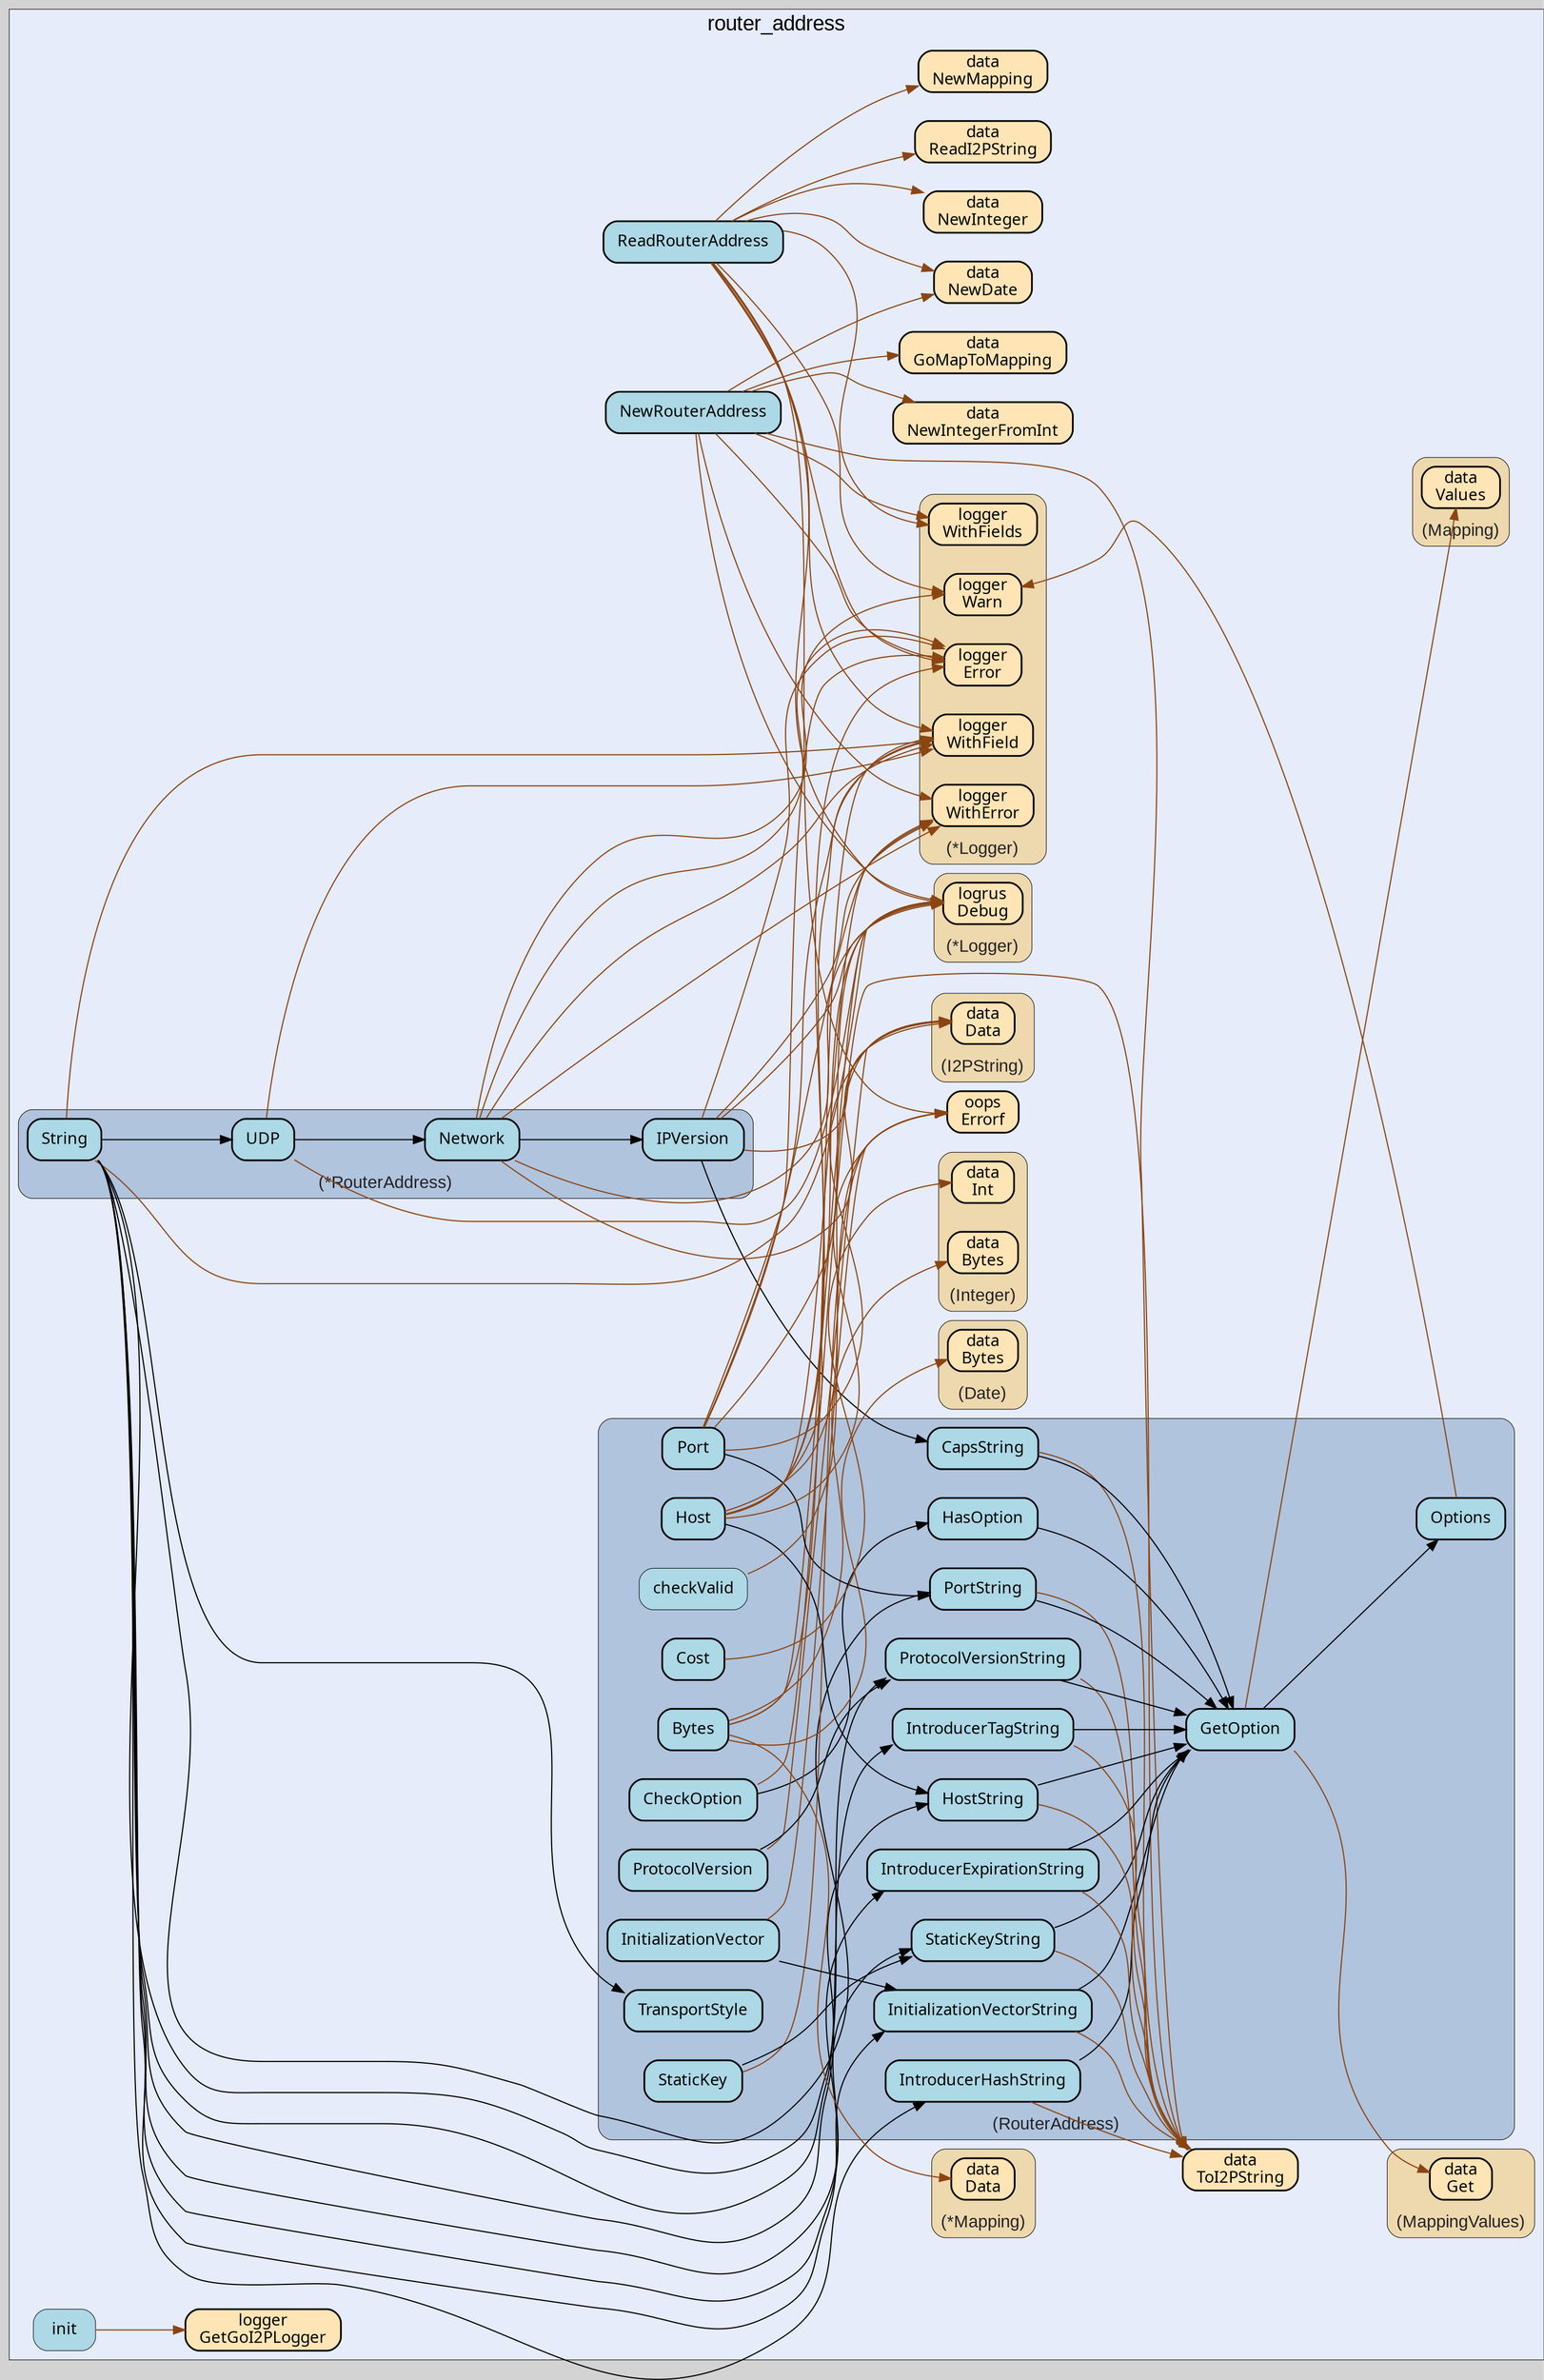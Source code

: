 digraph gocallvis {
    label="";
    labeljust="l";
    fontname="Arial";
    fontsize="14";
    rankdir="LR";
    bgcolor="lightgray";
    style="solid";
    penwidth="0.5";
    pad="0.0";
    nodesep="0.35";

    node [shape="box" style="filled,rounded" fillcolor="honeydew" fontname="Verdana" penwidth="1.0" margin="0.16,0.0"];
    edge [minlen="2"]

    subgraph "cluster_focus" {
        labelloc="t";
labeljust="c";
fontsize="18";
bgcolor="#e6ecfa";
label="router_address";
        
        "github.com/go-i2p/common/data.ToI2PString" [ fillcolor="moccasin" label="data\nToI2PString" penwidth="1.5" tooltip="github.com/go-i2p/common/data.ToI2PString | defined in string.go:114" ]
        "github.com/go-i2p/common/router_address.init" [ fillcolor="lightblue" label="init" penwidth="0.5" tooltip="github.com/go-i2p/common/router_address.init | defined in .:0\nat router_address.go:23: calling [github.com/go-i2p/logger.GetGoI2PLogger]" ]
        "github.com/go-i2p/logger.GetGoI2PLogger" [ penwidth="1.5" tooltip="github.com/go-i2p/logger.GetGoI2PLogger | defined in log.go:120" fillcolor="moccasin" label="logger\nGetGoI2PLogger" ]
        "github.com/samber/oops.Errorf" [ fillcolor="moccasin" label="oops\nErrorf" penwidth="1.5" tooltip="github.com/samber/oops.Errorf | defined in oops.go:34" ]
        "github.com/go-i2p/common/router_address.NewRouterAddress" [ tooltip="github.com/go-i2p/common/router_address.NewRouterAddress | defined in router_address.go:387\nat router_address.go:388: calling [(*github.com/sirupsen/logrus.Logger).Debug]\nat router_address.go:434: calling [(*github.com/sirupsen/logrus.Logger).Debug]\nat router_address.go:401: calling [github.com/go-i2p/common/data.NewDate]\nat router_address.go:391: calling [github.com/go-i2p/common/data.NewIntegerFromInt]\nat router_address.go:393: calling [(*github.com/go-i2p/logger.Logger).WithError]\nat router_address.go:403: calling [(*github.com/go-i2p/logger.Logger).WithError]\nat router_address.go:410: calling [(*github.com/go-i2p/logger.Logger).WithError]\nat router_address.go:417: calling [(*github.com/go-i2p/logger.Logger).WithError]\nat router_address.go:408: calling [github.com/go-i2p/common/data.ToI2PString]\nat router_address.go:429: calling [(*github.com/go-i2p/logger.Logger).WithFields]\nat router_address.go:415: calling [github.com/go-i2p/common/data.GoMapToMapping]\nat router_address.go:393: calling [(*github.com/go-i2p/logger.Logger).Error]\nat router_address.go:403: calling [(*github.com/go-i2p/logger.Logger).Error]\nat router_address.go:410: calling [(*github.com/go-i2p/logger.Logger).Error]\nat router_address.go:417: calling [(*github.com/go-i2p/logger.Logger).Error]" fillcolor="lightblue" label="NewRouterAddress" penwidth="1.5" ]
        "github.com/go-i2p/common/data.NewIntegerFromInt" [ label="data\nNewIntegerFromInt" penwidth="1.5" tooltip="github.com/go-i2p/common/data.NewIntegerFromInt | defined in integer.go:68" fillcolor="moccasin" ]
        "github.com/go-i2p/common/data.NewDate" [ fillcolor="moccasin" label="data\nNewDate" penwidth="1.5" tooltip="github.com/go-i2p/common/data.NewDate | defined in date.go:74" ]
        "github.com/go-i2p/common/data.GoMapToMapping" [ fillcolor="moccasin" label="data\nGoMapToMapping" penwidth="1.5" tooltip="github.com/go-i2p/common/data.GoMapToMapping | defined in mapping.go:99" ]
        "github.com/go-i2p/common/router_address.ReadRouterAddress" [ fillcolor="lightblue" label="ReadRouterAddress" penwidth="1.5" tooltip="github.com/go-i2p/common/router_address.ReadRouterAddress | defined in router_address.go:345\nat router_address.go:359: calling [github.com/go-i2p/common/data.NewDate]\nat router_address.go:346: calling [(*github.com/sirupsen/logrus.Logger).Debug]\nat router_address.go:349: calling [github.com/samber/oops.Errorf]\nat router_address.go:354: calling [(*github.com/go-i2p/logger.Logger).WithFields]\nat router_address.go:361: calling [(*github.com/go-i2p/logger.Logger).WithFields]\nat router_address.go:368: calling [(*github.com/go-i2p/logger.Logger).WithFields]\nat router_address.go:376: calling [(*github.com/go-i2p/logger.Logger).WithFields]\nat router_address.go:357: calling [(*github.com/go-i2p/logger.Logger).Warn]\nat router_address.go:348: calling [(*github.com/go-i2p/logger.Logger).Error]\nat router_address.go:364: calling [(*github.com/go-i2p/logger.Logger).Error]\nat router_address.go:371: calling [(*github.com/go-i2p/logger.Logger).Error]\nat router_address.go:380: calling [(*github.com/go-i2p/logger.Logger).Error]\nat router_address.go:352: calling [github.com/go-i2p/common/data.NewInteger]\nat router_address.go:374: calling [github.com/go-i2p/common/data.NewMapping]\nat router_address.go:366: calling [github.com/go-i2p/common/data.ReadI2PString]\nat router_address.go:346: calling [(*github.com/go-i2p/logger.Logger).WithField]\nat router_address.go:348: calling [(*github.com/go-i2p/logger.Logger).WithField]" ]
        "github.com/go-i2p/common/data.NewInteger" [ fillcolor="moccasin" label="data\nNewInteger" penwidth="1.5" tooltip="github.com/go-i2p/common/data.NewInteger | defined in integer.go:61" ]
        "github.com/go-i2p/common/data.ReadI2PString" [ fillcolor="moccasin" label="data\nReadI2PString" penwidth="1.5" tooltip="github.com/go-i2p/common/data.ReadI2PString | defined in string.go:146" ]
        "github.com/go-i2p/common/data.NewMapping" [ fillcolor="moccasin" label="data\nNewMapping" penwidth="1.5" tooltip="github.com/go-i2p/common/data.NewMapping | defined in mapping.go:246" ]
        
        subgraph "cluster_*github.com/go-i2p/common/data.Mapping" {
        style="rounded,filled";
fillcolor="wheat2";
label="(*Mapping)";
tooltip="type: *github.com/go-i2p/common/data.Mapping";
penwidth="0.5";
fontsize="15";
fontcolor="#222222";
labelloc="b";
        
        "(*github.com/go-i2p/common/data.Mapping).Data" [ fillcolor="moccasin" label="data\nData" penwidth="1.5" tooltip="(*github.com/go-i2p/common/data.Mapping).Data | defined in mapping.go:60" ]
        
    }

        subgraph "cluster_*github.com/go-i2p/common/router_address.RouterAddress" {
        label="(*RouterAddress)";
tooltip="type: *github.com/go-i2p/common/router_address.RouterAddress";
penwidth="0.5";
fontsize="15";
labelloc="b";
style="rounded,filled";
fillcolor="lightsteelblue";
fontcolor="#222222";
        
        "(*github.com/go-i2p/common/router_address.RouterAddress).UDP" [ penwidth="1.5" tooltip="(*github.com/go-i2p/common/router_address.RouterAddress).UDP | defined in router_address.go:114\nat router_address.go:117: calling [(*github.com/go-i2p/common/router_address.RouterAddress).Network]\nat router_address.go:118: calling [(*github.com/go-i2p/logger.Logger).WithField]\nat router_address.go:116: calling [(*github.com/sirupsen/logrus.Logger).Debug]\nat router_address.go:118: calling [(*github.com/sirupsen/logrus.Logger).Debug]" fillcolor="lightblue" label="UDP" ]
        "(*github.com/go-i2p/common/router_address.RouterAddress).Network" [ fillcolor="lightblue" label="Network" penwidth="1.5" tooltip="(*github.com/go-i2p/common/router_address.RouterAddress).Network | defined in router_address.go:82\nat router_address.go:83: calling [(*github.com/sirupsen/logrus.Logger).Debug]\nat router_address.go:94: calling [(*github.com/sirupsen/logrus.Logger).Debug]\nat router_address.go:90: calling [(*github.com/go-i2p/logger.Logger).WithError]\nat router_address.go:90: calling [(*github.com/go-i2p/logger.Logger).Error]\nat router_address.go:88: calling [(github.com/go-i2p/common/data.I2PString).Data]\nat router_address.go:93: calling [(*github.com/go-i2p/common/router_address.RouterAddress).IPVersion]\nat router_address.go:94: calling [(*github.com/go-i2p/logger.Logger).WithField]\nat router_address.go:85: calling [(*github.com/go-i2p/logger.Logger).Warn]" ]
        "(*github.com/go-i2p/common/router_address.RouterAddress).IPVersion" [ label="IPVersion" penwidth="1.5" tooltip="(*github.com/go-i2p/common/router_address.RouterAddress).IPVersion | defined in router_address.go:99\nat router_address.go:100: calling [(*github.com/sirupsen/logrus.Logger).Debug]\nat router_address.go:107: calling [(*github.com/sirupsen/logrus.Logger).Debug]\nat router_address.go:110: calling [(*github.com/sirupsen/logrus.Logger).Debug]\nat router_address.go:101: calling [(github.com/go-i2p/common/router_address.RouterAddress).CapsString]\nat router_address.go:103: calling [(*github.com/go-i2p/logger.Logger).Error]\nat router_address.go:101: calling [(github.com/go-i2p/common/data.I2PString).Data]\nat router_address.go:103: calling [(*github.com/go-i2p/logger.Logger).WithError]" fillcolor="lightblue" ]
        "(*github.com/go-i2p/common/router_address.RouterAddress).String" [ label="String" penwidth="1.5" tooltip="(*github.com/go-i2p/common/router_address.RouterAddress).String | defined in router_address.go:123\nat router_address.go:128: calling [(github.com/go-i2p/common/router_address.RouterAddress).PortString]\nat router_address.go:131: calling [(github.com/go-i2p/common/router_address.RouterAddress).ProtocolVersionString]\nat router_address.go:135: calling [(github.com/go-i2p/common/router_address.RouterAddress).IntroducerTagString]\nat router_address.go:138: calling [(github.com/go-i2p/common/router_address.RouterAddress).IntroducerTagString]\nat router_address.go:141: calling [(github.com/go-i2p/common/router_address.RouterAddress).IntroducerTagString]\nat router_address.go:126: calling [(github.com/go-i2p/common/router_address.RouterAddress).TransportStyle]\nat router_address.go:144: calling [(*github.com/go-i2p/logger.Logger).WithField]\nat router_address.go:124: calling [(*github.com/sirupsen/logrus.Logger).Debug]\nat router_address.go:144: calling [(*github.com/sirupsen/logrus.Logger).Debug]\nat router_address.go:127: calling [(github.com/go-i2p/common/router_address.RouterAddress).HostString]\nat router_address.go:132: calling [(*github.com/go-i2p/common/router_address.RouterAddress).UDP]\nat router_address.go:130: calling [(github.com/go-i2p/common/router_address.RouterAddress).InitializationVectorString]\nat router_address.go:134: calling [(github.com/go-i2p/common/router_address.RouterAddress).IntroducerExpirationString]\nat router_address.go:137: calling [(github.com/go-i2p/common/router_address.RouterAddress).IntroducerExpirationString]\nat router_address.go:140: calling [(github.com/go-i2p/common/router_address.RouterAddress).IntroducerExpirationString]\nat router_address.go:129: calling [(github.com/go-i2p/common/router_address.RouterAddress).StaticKeyString]\nat router_address.go:133: calling [(github.com/go-i2p/common/router_address.RouterAddress).IntroducerHashString]\nat router_address.go:136: calling [(github.com/go-i2p/common/router_address.RouterAddress).IntroducerHashString]\nat router_address.go:139: calling [(github.com/go-i2p/common/router_address.RouterAddress).IntroducerHashString]" fillcolor="lightblue" ]
        
    }

        subgraph "cluster_*github.com/go-i2p/logger.Logger" {
        fontcolor="#222222";
labelloc="b";
style="rounded,filled";
fillcolor="wheat2";
label="(*Logger)";
tooltip="type: *github.com/go-i2p/logger.Logger";
penwidth="0.5";
fontsize="15";
        
        "(*github.com/go-i2p/logger.Logger).Warn" [ fillcolor="moccasin" label="logger\nWarn" penwidth="1.5" tooltip="(*github.com/go-i2p/logger.Logger).Warn | defined in log.go:30" ]
        "(*github.com/go-i2p/logger.Logger).WithField" [ penwidth="1.5" tooltip="(*github.com/go-i2p/logger.Logger).WithField | defined in log.go:54" fillcolor="moccasin" label="logger\nWithField" ]
        "(*github.com/go-i2p/logger.Logger).WithError" [ tooltip="(*github.com/go-i2p/logger.Logger).WithError | defined in log.go:66" fillcolor="moccasin" label="logger\nWithError" penwidth="1.5" ]
        "(*github.com/go-i2p/logger.Logger).Error" [ tooltip="(*github.com/go-i2p/logger.Logger).Error | defined in log.go:42" fillcolor="moccasin" label="logger\nError" penwidth="1.5" ]
        "(*github.com/go-i2p/logger.Logger).WithFields" [ fillcolor="moccasin" label="logger\nWithFields" penwidth="1.5" tooltip="(*github.com/go-i2p/logger.Logger).WithFields | defined in log.go:60" ]
        
    }

        subgraph "cluster_*github.com/sirupsen/logrus.Logger" {
        tooltip="type: *github.com/sirupsen/logrus.Logger";
penwidth="0.5";
fontsize="15";
fontcolor="#222222";
labelloc="b";
style="rounded,filled";
fillcolor="wheat2";
label="(*Logger)";
        
        "(*github.com/sirupsen/logrus.Logger).Debug" [ fillcolor="moccasin" label="logrus\nDebug" penwidth="1.5" tooltip="(*github.com/sirupsen/logrus.Logger).Debug | defined in logger.go:221" ]
        
    }

        subgraph "cluster_github.com/go-i2p/common/data.Date" {
        fontsize="15";
fontcolor="#222222";
labelloc="b";
style="rounded,filled";
fillcolor="wheat2";
label="(Date)";
tooltip="type: github.com/go-i2p/common/data.Date";
penwidth="0.5";
        
        "(github.com/go-i2p/common/data.Date).Bytes" [ fillcolor="moccasin" label="data\nBytes" penwidth="1.5" tooltip="(github.com/go-i2p/common/data.Date).Bytes | defined in date.go:35" ]
        
    }

        subgraph "cluster_github.com/go-i2p/common/data.I2PString" {
        fontsize="15";
fontcolor="#222222";
labelloc="b";
style="rounded,filled";
fillcolor="wheat2";
label="(I2PString)";
tooltip="type: github.com/go-i2p/common/data.I2PString";
penwidth="0.5";
        
        "(github.com/go-i2p/common/data.I2PString).Data" [ label="data\nData" penwidth="1.5" tooltip="(github.com/go-i2p/common/data.I2PString).Data | defined in string.go:73" fillcolor="moccasin" ]
        
    }

        subgraph "cluster_github.com/go-i2p/common/data.Integer" {
        penwidth="0.5";
fontsize="15";
fontcolor="#222222";
labelloc="b";
style="rounded,filled";
fillcolor="wheat2";
label="(Integer)";
tooltip="type: github.com/go-i2p/common/data.Integer";
        
        "(github.com/go-i2p/common/data.Integer).Bytes" [ fillcolor="moccasin" label="data\nBytes" penwidth="1.5" tooltip="(github.com/go-i2p/common/data.Integer).Bytes | defined in integer.go:27" ]
        "(github.com/go-i2p/common/data.Integer).Int" [ fillcolor="moccasin" label="data\nInt" penwidth="1.5" tooltip="(github.com/go-i2p/common/data.Integer).Int | defined in integer.go:32" ]
        
    }

        subgraph "cluster_github.com/go-i2p/common/data.Mapping" {
        label="(Mapping)";
tooltip="type: github.com/go-i2p/common/data.Mapping";
penwidth="0.5";
fontsize="15";
fontcolor="#222222";
labelloc="b";
style="rounded,filled";
fillcolor="wheat2";
        
        "(github.com/go-i2p/common/data.Mapping).Values" [ fillcolor="moccasin" label="data\nValues" penwidth="1.5" tooltip="(github.com/go-i2p/common/data.Mapping).Values | defined in mapping.go:48" ]
        
    }

        subgraph "cluster_github.com/go-i2p/common/data.MappingValues" {
        penwidth="0.5";
fontsize="15";
fontcolor="#222222";
labelloc="b";
style="rounded,filled";
fillcolor="wheat2";
label="(MappingValues)";
tooltip="type: github.com/go-i2p/common/data.MappingValues";
        
        "(github.com/go-i2p/common/data.MappingValues).Get" [ fillcolor="moccasin" label="data\nGet" penwidth="1.5" tooltip="(github.com/go-i2p/common/data.MappingValues).Get | defined in mapping_values.go:13" ]
        
    }

        subgraph "cluster_github.com/go-i2p/common/router_address.RouterAddress" {
        penwidth="0.5";
labelloc="b";
style="rounded,filled";
fillcolor="lightsteelblue";
label="(RouterAddress)";
tooltip="type: github.com/go-i2p/common/router_address.RouterAddress";
fontsize="15";
fontcolor="#222222";
        
        "(github.com/go-i2p/common/router_address.RouterAddress).CheckOption" [ fillcolor="lightblue" label="CheckOption" penwidth="1.5" tooltip="(github.com/go-i2p/common/router_address.RouterAddress).CheckOption | defined in router_address.go:187\nat router_address.go:188: calling [github.com/go-i2p/common/data.ToI2PString]\nat router_address.go:189: calling [(github.com/go-i2p/common/router_address.RouterAddress).HasOption]" ]
        "(github.com/go-i2p/common/router_address.RouterAddress).Options" [ fillcolor="lightblue" label="Options" penwidth="1.5" tooltip="(github.com/go-i2p/common/router_address.RouterAddress).Options | defined in router_address.go:323\nat router_address.go:325: calling [(*github.com/go-i2p/logger.Logger).Warn]" ]
        "(github.com/go-i2p/common/router_address.RouterAddress).GetOption" [ fillcolor="lightblue" label="GetOption" penwidth="1.5" tooltip="(github.com/go-i2p/common/router_address.RouterAddress).GetOption | defined in router_address.go:178\nat router_address.go:179: calling [(github.com/go-i2p/common/data.MappingValues).Get]\nat router_address.go:179: calling [(github.com/go-i2p/common/router_address.RouterAddress).Options]\nat router_address.go:179: calling [(github.com/go-i2p/common/data.Mapping).Values]" ]
        "(github.com/go-i2p/common/router_address.RouterAddress).HasOption" [ label="HasOption" penwidth="1.5" tooltip="(github.com/go-i2p/common/router_address.RouterAddress).HasOption | defined in router_address.go:182\nat router_address.go:183: calling [(github.com/go-i2p/common/router_address.RouterAddress).GetOption]" fillcolor="lightblue" ]
        "(github.com/go-i2p/common/router_address.RouterAddress).Bytes" [ fillcolor="lightblue" label="Bytes" penwidth="1.5" tooltip="(github.com/go-i2p/common/router_address.RouterAddress).Bytes | defined in router_address.go:151\nat router_address.go:154: calling [(github.com/go-i2p/common/data.Integer).Bytes]\nat router_address.go:152: calling [(*github.com/sirupsen/logrus.Logger).Debug]\nat router_address.go:158: calling [(*github.com/sirupsen/logrus.Logger).Debug]\nat router_address.go:157: calling [(*github.com/go-i2p/common/data.Mapping).Data]\nat router_address.go:158: calling [(*github.com/go-i2p/logger.Logger).WithField]\nat router_address.go:155: calling [(github.com/go-i2p/common/data.Date).Bytes]" ]
        "(github.com/go-i2p/common/router_address.RouterAddress).CapsString" [ label="CapsString" penwidth="1.5" tooltip="(github.com/go-i2p/common/router_address.RouterAddress).CapsString | defined in router_address.go:202\nat router_address.go:204: calling [(github.com/go-i2p/common/router_address.RouterAddress).GetOption]\nat router_address.go:203: calling [github.com/go-i2p/common/data.ToI2PString]" fillcolor="lightblue" ]
        "(github.com/go-i2p/common/router_address.RouterAddress).StaticKeyString" [ fillcolor="lightblue" label="StaticKeyString" penwidth="1.5" tooltip="(github.com/go-i2p/common/router_address.RouterAddress).StaticKeyString | defined in router_address.go:207\nat router_address.go:208: calling [github.com/go-i2p/common/data.ToI2PString]\nat router_address.go:209: calling [(github.com/go-i2p/common/router_address.RouterAddress).GetOption]" ]
        "(github.com/go-i2p/common/router_address.RouterAddress).StaticKey" [ penwidth="1.5" tooltip="(github.com/go-i2p/common/router_address.RouterAddress).StaticKey | defined in router_address.go:294\nat router_address.go:295: calling [(github.com/go-i2p/common/router_address.RouterAddress).StaticKeyString]\nat router_address.go:297: calling [github.com/samber/oops.Errorf]\nat router_address.go:302: calling [github.com/samber/oops.Errorf]" fillcolor="lightblue" label="StaticKey" ]
        "(github.com/go-i2p/common/router_address.RouterAddress).Port" [ fillcolor="lightblue" label="Port" penwidth="1.5" tooltip="(github.com/go-i2p/common/router_address.RouterAddress).Port | defined in router_address.go:275\nat router_address.go:280: calling [(*github.com/go-i2p/logger.Logger).Error]\nat router_address.go:285: calling [(*github.com/go-i2p/logger.Logger).Error]\nat router_address.go:290: calling [(*github.com/go-i2p/logger.Logger).WithField]\nat router_address.go:278: calling [(github.com/go-i2p/common/data.I2PString).Data]\nat router_address.go:277: calling [(github.com/go-i2p/common/router_address.RouterAddress).PortString]\nat router_address.go:276: calling [(*github.com/sirupsen/logrus.Logger).Debug]\nat router_address.go:290: calling [(*github.com/sirupsen/logrus.Logger).Debug]\nat router_address.go:280: calling [(*github.com/go-i2p/logger.Logger).WithError]\nat router_address.go:285: calling [(*github.com/go-i2p/logger.Logger).WithError]" ]
        "(github.com/go-i2p/common/router_address.RouterAddress).PortString" [ fillcolor="lightblue" label="PortString" penwidth="1.5" tooltip="(github.com/go-i2p/common/router_address.RouterAddress).PortString | defined in router_address.go:197\nat router_address.go:199: calling [(github.com/go-i2p/common/router_address.RouterAddress).GetOption]\nat router_address.go:198: calling [github.com/go-i2p/common/data.ToI2PString]" ]
        "(github.com/go-i2p/common/router_address.RouterAddress).InitializationVectorString" [ fillcolor="lightblue" label="InitializationVectorString" penwidth="1.5" tooltip="(github.com/go-i2p/common/router_address.RouterAddress).InitializationVectorString | defined in router_address.go:212\nat router_address.go:213: calling [github.com/go-i2p/common/data.ToI2PString]\nat router_address.go:214: calling [(github.com/go-i2p/common/router_address.RouterAddress).GetOption]" ]
        "(github.com/go-i2p/common/router_address.RouterAddress).InitializationVector" [ fillcolor="lightblue" label="InitializationVector" penwidth="1.5" tooltip="(github.com/go-i2p/common/router_address.RouterAddress).InitializationVector | defined in router_address.go:310\nat router_address.go:311: calling [(github.com/go-i2p/common/router_address.RouterAddress).InitializationVectorString]\nat router_address.go:313: calling [github.com/samber/oops.Errorf]" ]
        "(github.com/go-i2p/common/router_address.RouterAddress).IntroducerHashString" [ penwidth="1.5" tooltip="(github.com/go-i2p/common/router_address.RouterAddress).IntroducerHashString | defined in router_address.go:222\nat router_address.go:226: calling [(github.com/go-i2p/common/router_address.RouterAddress).GetOption]\nat router_address.go:229: calling [(github.com/go-i2p/common/router_address.RouterAddress).GetOption]\nat router_address.go:225: calling [github.com/go-i2p/common/data.ToI2PString]\nat router_address.go:228: calling [github.com/go-i2p/common/data.ToI2PString]" fillcolor="lightblue" label="IntroducerHashString" ]
        "(github.com/go-i2p/common/router_address.RouterAddress).Host" [ fillcolor="lightblue" label="Host" penwidth="1.5" tooltip="(github.com/go-i2p/common/router_address.RouterAddress).Host | defined in router_address.go:252\nat router_address.go:254: calling [(github.com/go-i2p/common/router_address.RouterAddress).HostString]\nat router_address.go:263: calling [github.com/samber/oops.Errorf]\nat router_address.go:270: calling [(*github.com/go-i2p/logger.Logger).WithField]\nat router_address.go:257: calling [(*github.com/go-i2p/logger.Logger).Error]\nat router_address.go:262: calling [(*github.com/go-i2p/logger.Logger).Error]\nat router_address.go:268: calling [(*github.com/go-i2p/logger.Logger).Error]\nat router_address.go:257: calling [(*github.com/go-i2p/logger.Logger).WithError]\nat router_address.go:268: calling [(*github.com/go-i2p/logger.Logger).WithError]\nat router_address.go:253: calling [(*github.com/sirupsen/logrus.Logger).Debug]\nat router_address.go:270: calling [(*github.com/sirupsen/logrus.Logger).Debug]\nat router_address.go:255: calling [(github.com/go-i2p/common/data.I2PString).Data]" ]
        "(github.com/go-i2p/common/router_address.RouterAddress).HostString" [ label="HostString" penwidth="1.5" tooltip="(github.com/go-i2p/common/router_address.RouterAddress).HostString | defined in router_address.go:192\nat router_address.go:193: calling [github.com/go-i2p/common/data.ToI2PString]\nat router_address.go:194: calling [(github.com/go-i2p/common/router_address.RouterAddress).GetOption]" fillcolor="lightblue" ]
        "(github.com/go-i2p/common/router_address.RouterAddress).Cost" [ tooltip="(github.com/go-i2p/common/router_address.RouterAddress).Cost | defined in router_address.go:163\nat router_address.go:164: calling [(github.com/go-i2p/common/data.Integer).Int]" fillcolor="lightblue" label="Cost" penwidth="1.5" ]
        "(github.com/go-i2p/common/router_address.RouterAddress).ProtocolVersionString" [ fillcolor="lightblue" label="ProtocolVersionString" penwidth="1.5" tooltip="(github.com/go-i2p/common/router_address.RouterAddress).ProtocolVersionString | defined in router_address.go:217\nat router_address.go:219: calling [(github.com/go-i2p/common/router_address.RouterAddress).GetOption]\nat router_address.go:218: calling [github.com/go-i2p/common/data.ToI2PString]" ]
        "(github.com/go-i2p/common/router_address.RouterAddress).ProtocolVersion" [ fillcolor="lightblue" label="ProtocolVersion" penwidth="1.5" tooltip="(github.com/go-i2p/common/router_address.RouterAddress).ProtocolVersion | defined in router_address.go:318\nat router_address.go:319: calling [(github.com/go-i2p/common/router_address.RouterAddress).ProtocolVersionString]\nat router_address.go:319: calling [(github.com/go-i2p/common/data.I2PString).Data]" ]
        "(github.com/go-i2p/common/router_address.RouterAddress).IntroducerExpirationString" [ fillcolor="lightblue" label="IntroducerExpirationString" penwidth="1.5" tooltip="(github.com/go-i2p/common/router_address.RouterAddress).IntroducerExpirationString | defined in router_address.go:232\nat router_address.go:235: calling [github.com/go-i2p/common/data.ToI2PString]\nat router_address.go:238: calling [github.com/go-i2p/common/data.ToI2PString]\nat router_address.go:236: calling [(github.com/go-i2p/common/router_address.RouterAddress).GetOption]\nat router_address.go:239: calling [(github.com/go-i2p/common/router_address.RouterAddress).GetOption]" ]
        "(github.com/go-i2p/common/router_address.RouterAddress).IntroducerTagString" [ penwidth="1.5" tooltip="(github.com/go-i2p/common/router_address.RouterAddress).IntroducerTagString | defined in router_address.go:242\nat router_address.go:246: calling [(github.com/go-i2p/common/router_address.RouterAddress).GetOption]\nat router_address.go:249: calling [(github.com/go-i2p/common/router_address.RouterAddress).GetOption]\nat router_address.go:245: calling [github.com/go-i2p/common/data.ToI2PString]\nat router_address.go:248: calling [github.com/go-i2p/common/data.ToI2PString]" fillcolor="lightblue" label="IntroducerTagString" ]
        "(github.com/go-i2p/common/router_address.RouterAddress).TransportStyle" [ fillcolor="lightblue" label="TransportStyle" penwidth="1.5" tooltip="(github.com/go-i2p/common/router_address.RouterAddress).TransportStyle | defined in router_address.go:173" ]
        "(github.com/go-i2p/common/router_address.RouterAddress).checkValid" [ fillcolor="lightblue" label="checkValid" penwidth="0.5" tooltip="(github.com/go-i2p/common/router_address.RouterAddress).checkValid | defined in router_address.go:332\nat router_address.go:334: calling [github.com/samber/oops.Errorf]\nat router_address.go:337: calling [github.com/samber/oops.Errorf]" ]
        
    }

    }

    "(github.com/go-i2p/common/router_address.RouterAddress).Bytes" -> "(github.com/go-i2p/common/data.Integer).Bytes" [ color="saddlebrown" tooltip="at router_address.go:154: calling [(github.com/go-i2p/common/data.Integer).Bytes]" ]
    "github.com/go-i2p/common/router_address.NewRouterAddress" -> "(*github.com/sirupsen/logrus.Logger).Debug" [ color="saddlebrown" tooltip="at router_address.go:388: calling [(*github.com/sirupsen/logrus.Logger).Debug]\nat router_address.go:434: calling [(*github.com/sirupsen/logrus.Logger).Debug]" ]
    "(github.com/go-i2p/common/router_address.RouterAddress).InitializationVectorString" -> "github.com/go-i2p/common/data.ToI2PString" [ color="saddlebrown" tooltip="at router_address.go:213: calling [github.com/go-i2p/common/data.ToI2PString]" ]
    "(github.com/go-i2p/common/router_address.RouterAddress).ProtocolVersion" -> "(github.com/go-i2p/common/router_address.RouterAddress).ProtocolVersionString" [ tooltip="at router_address.go:319: calling [(github.com/go-i2p/common/router_address.RouterAddress).ProtocolVersionString]" ]
    "github.com/go-i2p/common/router_address.NewRouterAddress" -> "github.com/go-i2p/common/data.NewDate" [ tooltip="at router_address.go:401: calling [github.com/go-i2p/common/data.NewDate]" color="saddlebrown" ]
    "github.com/go-i2p/common/router_address.ReadRouterAddress" -> "github.com/go-i2p/common/data.NewDate" [ color="saddlebrown" tooltip="at router_address.go:359: calling [github.com/go-i2p/common/data.NewDate]" ]
    "(*github.com/go-i2p/common/router_address.RouterAddress).Network" -> "(*github.com/sirupsen/logrus.Logger).Debug" [ color="saddlebrown" tooltip="at router_address.go:83: calling [(*github.com/sirupsen/logrus.Logger).Debug]\nat router_address.go:94: calling [(*github.com/sirupsen/logrus.Logger).Debug]" ]
    "(*github.com/go-i2p/common/router_address.RouterAddress).Network" -> "(*github.com/go-i2p/logger.Logger).WithError" [ color="saddlebrown" tooltip="at router_address.go:90: calling [(*github.com/go-i2p/logger.Logger).WithError]" ]
    "(*github.com/go-i2p/common/router_address.RouterAddress).Network" -> "(*github.com/go-i2p/logger.Logger).Error" [ color="saddlebrown" tooltip="at router_address.go:90: calling [(*github.com/go-i2p/logger.Logger).Error]" ]
    "(github.com/go-i2p/common/router_address.RouterAddress).Port" -> "(*github.com/go-i2p/logger.Logger).Error" [ tooltip="at router_address.go:280: calling [(*github.com/go-i2p/logger.Logger).Error]\nat router_address.go:285: calling [(*github.com/go-i2p/logger.Logger).Error]" color="saddlebrown" ]
    "(github.com/go-i2p/common/router_address.RouterAddress).Port" -> "(*github.com/go-i2p/logger.Logger).WithField" [ tooltip="at router_address.go:290: calling [(*github.com/go-i2p/logger.Logger).WithField]" color="saddlebrown" ]
    "(github.com/go-i2p/common/router_address.RouterAddress).Host" -> "(github.com/go-i2p/common/router_address.RouterAddress).HostString" [ tooltip="at router_address.go:254: calling [(github.com/go-i2p/common/router_address.RouterAddress).HostString]" ]
    "(github.com/go-i2p/common/router_address.RouterAddress).Host" -> "github.com/samber/oops.Errorf" [ color="saddlebrown" tooltip="at router_address.go:263: calling [github.com/samber/oops.Errorf]" ]
    "(github.com/go-i2p/common/router_address.RouterAddress).Host" -> "(*github.com/go-i2p/logger.Logger).WithField" [ color="saddlebrown" tooltip="at router_address.go:270: calling [(*github.com/go-i2p/logger.Logger).WithField]" ]
    "(*github.com/go-i2p/common/router_address.RouterAddress).Network" -> "(github.com/go-i2p/common/data.I2PString).Data" [ color="saddlebrown" tooltip="at router_address.go:88: calling [(github.com/go-i2p/common/data.I2PString).Data]" ]
    "(*github.com/go-i2p/common/router_address.RouterAddress).IPVersion" -> "(*github.com/sirupsen/logrus.Logger).Debug" [ color="saddlebrown" tooltip="at router_address.go:100: calling [(*github.com/sirupsen/logrus.Logger).Debug]\nat router_address.go:107: calling [(*github.com/sirupsen/logrus.Logger).Debug]\nat router_address.go:110: calling [(*github.com/sirupsen/logrus.Logger).Debug]" ]
    "(*github.com/go-i2p/common/router_address.RouterAddress).Network" -> "(*github.com/go-i2p/common/router_address.RouterAddress).IPVersion" [ tooltip="at router_address.go:93: calling [(*github.com/go-i2p/common/router_address.RouterAddress).IPVersion]" ]
    "(github.com/go-i2p/common/router_address.RouterAddress).StaticKey" -> "(github.com/go-i2p/common/router_address.RouterAddress).StaticKeyString" [ tooltip="at router_address.go:295: calling [(github.com/go-i2p/common/router_address.RouterAddress).StaticKeyString]" ]
    "(github.com/go-i2p/common/router_address.RouterAddress).Port" -> "(github.com/go-i2p/common/data.I2PString).Data" [ color="saddlebrown" tooltip="at router_address.go:278: calling [(github.com/go-i2p/common/data.I2PString).Data]" ]
    "(github.com/go-i2p/common/router_address.RouterAddress).Cost" -> "(github.com/go-i2p/common/data.Integer).Int" [ color="saddlebrown" tooltip="at router_address.go:164: calling [(github.com/go-i2p/common/data.Integer).Int]" ]
    "(github.com/go-i2p/common/router_address.RouterAddress).ProtocolVersionString" -> "(github.com/go-i2p/common/router_address.RouterAddress).GetOption" [ tooltip="at router_address.go:219: calling [(github.com/go-i2p/common/router_address.RouterAddress).GetOption]" ]
    "(github.com/go-i2p/common/router_address.RouterAddress).ProtocolVersion" -> "(github.com/go-i2p/common/data.I2PString).Data" [ tooltip="at router_address.go:319: calling [(github.com/go-i2p/common/data.I2PString).Data]" color="saddlebrown" ]
    "(github.com/go-i2p/common/router_address.RouterAddress).StaticKeyString" -> "github.com/go-i2p/common/data.ToI2PString" [ color="saddlebrown" tooltip="at router_address.go:208: calling [github.com/go-i2p/common/data.ToI2PString]" ]
    "(github.com/go-i2p/common/router_address.RouterAddress).StaticKey" -> "github.com/samber/oops.Errorf" [ color="saddlebrown" tooltip="at router_address.go:297: calling [github.com/samber/oops.Errorf]\nat router_address.go:302: calling [github.com/samber/oops.Errorf]" ]
    "(github.com/go-i2p/common/router_address.RouterAddress).Host" -> "(*github.com/go-i2p/logger.Logger).Error" [ color="saddlebrown" tooltip="at router_address.go:257: calling [(*github.com/go-i2p/logger.Logger).Error]\nat router_address.go:262: calling [(*github.com/go-i2p/logger.Logger).Error]\nat router_address.go:268: calling [(*github.com/go-i2p/logger.Logger).Error]" ]
    "(github.com/go-i2p/common/router_address.RouterAddress).IntroducerExpirationString" -> "github.com/go-i2p/common/data.ToI2PString" [ color="saddlebrown" tooltip="at router_address.go:235: calling [github.com/go-i2p/common/data.ToI2PString]\nat router_address.go:238: calling [github.com/go-i2p/common/data.ToI2PString]" ]
    "github.com/go-i2p/common/router_address.ReadRouterAddress" -> "(*github.com/sirupsen/logrus.Logger).Debug" [ color="saddlebrown" tooltip="at router_address.go:346: calling [(*github.com/sirupsen/logrus.Logger).Debug]" ]
    "github.com/go-i2p/common/router_address.ReadRouterAddress" -> "github.com/samber/oops.Errorf" [ color="saddlebrown" tooltip="at router_address.go:349: calling [github.com/samber/oops.Errorf]" ]
    "(github.com/go-i2p/common/router_address.RouterAddress).HasOption" -> "(github.com/go-i2p/common/router_address.RouterAddress).GetOption" [ tooltip="at router_address.go:183: calling [(github.com/go-i2p/common/router_address.RouterAddress).GetOption]" ]
    "(*github.com/go-i2p/common/router_address.RouterAddress).IPVersion" -> "(github.com/go-i2p/common/router_address.RouterAddress).CapsString" [ tooltip="at router_address.go:101: calling [(github.com/go-i2p/common/router_address.RouterAddress).CapsString]" ]
    "(github.com/go-i2p/common/router_address.RouterAddress).PortString" -> "(github.com/go-i2p/common/router_address.RouterAddress).GetOption" [ tooltip="at router_address.go:199: calling [(github.com/go-i2p/common/router_address.RouterAddress).GetOption]" ]
    "(github.com/go-i2p/common/router_address.RouterAddress).Port" -> "(github.com/go-i2p/common/router_address.RouterAddress).PortString" [ tooltip="at router_address.go:277: calling [(github.com/go-i2p/common/router_address.RouterAddress).PortString]" ]
    "(*github.com/go-i2p/common/router_address.RouterAddress).String" -> "(github.com/go-i2p/common/router_address.RouterAddress).PortString" [ tooltip="at router_address.go:128: calling [(github.com/go-i2p/common/router_address.RouterAddress).PortString]" ]
    "(*github.com/go-i2p/common/router_address.RouterAddress).String" -> "(github.com/go-i2p/common/router_address.RouterAddress).ProtocolVersionString" [ tooltip="at router_address.go:131: calling [(github.com/go-i2p/common/router_address.RouterAddress).ProtocolVersionString]" ]
    "(*github.com/go-i2p/common/router_address.RouterAddress).String" -> "(github.com/go-i2p/common/router_address.RouterAddress).IntroducerTagString" [ tooltip="at router_address.go:135: calling [(github.com/go-i2p/common/router_address.RouterAddress).IntroducerTagString]\nat router_address.go:138: calling [(github.com/go-i2p/common/router_address.RouterAddress).IntroducerTagString]\nat router_address.go:141: calling [(github.com/go-i2p/common/router_address.RouterAddress).IntroducerTagString]" ]
    "github.com/go-i2p/common/router_address.NewRouterAddress" -> "github.com/go-i2p/common/data.NewIntegerFromInt" [ color="saddlebrown" tooltip="at router_address.go:391: calling [github.com/go-i2p/common/data.NewIntegerFromInt]" ]
    "(github.com/go-i2p/common/router_address.RouterAddress).GetOption" -> "(github.com/go-i2p/common/data.MappingValues).Get" [ color="saddlebrown" tooltip="at router_address.go:179: calling [(github.com/go-i2p/common/data.MappingValues).Get]" ]
    "(github.com/go-i2p/common/router_address.RouterAddress).Bytes" -> "(*github.com/sirupsen/logrus.Logger).Debug" [ color="saddlebrown" tooltip="at router_address.go:152: calling [(*github.com/sirupsen/logrus.Logger).Debug]\nat router_address.go:158: calling [(*github.com/sirupsen/logrus.Logger).Debug]" ]
    "(github.com/go-i2p/common/router_address.RouterAddress).Bytes" -> "(*github.com/go-i2p/common/data.Mapping).Data" [ color="saddlebrown" tooltip="at router_address.go:157: calling [(*github.com/go-i2p/common/data.Mapping).Data]" ]
    "(github.com/go-i2p/common/router_address.RouterAddress).IntroducerHashString" -> "(github.com/go-i2p/common/router_address.RouterAddress).GetOption" [ tooltip="at router_address.go:226: calling [(github.com/go-i2p/common/router_address.RouterAddress).GetOption]\nat router_address.go:229: calling [(github.com/go-i2p/common/router_address.RouterAddress).GetOption]" ]
    "github.com/go-i2p/common/router_address.NewRouterAddress" -> "(*github.com/go-i2p/logger.Logger).WithError" [ color="saddlebrown" tooltip="at router_address.go:393: calling [(*github.com/go-i2p/logger.Logger).WithError]\nat router_address.go:403: calling [(*github.com/go-i2p/logger.Logger).WithError]\nat router_address.go:410: calling [(*github.com/go-i2p/logger.Logger).WithError]\nat router_address.go:417: calling [(*github.com/go-i2p/logger.Logger).WithError]" ]
    "github.com/go-i2p/common/router_address.ReadRouterAddress" -> "(*github.com/go-i2p/logger.Logger).WithFields" [ color="saddlebrown" tooltip="at router_address.go:354: calling [(*github.com/go-i2p/logger.Logger).WithFields]\nat router_address.go:361: calling [(*github.com/go-i2p/logger.Logger).WithFields]\nat router_address.go:368: calling [(*github.com/go-i2p/logger.Logger).WithFields]\nat router_address.go:376: calling [(*github.com/go-i2p/logger.Logger).WithFields]" ]
    "github.com/go-i2p/common/router_address.ReadRouterAddress" -> "(*github.com/go-i2p/logger.Logger).Warn" [ color="saddlebrown" tooltip="at router_address.go:357: calling [(*github.com/go-i2p/logger.Logger).Warn]" ]
    "(*github.com/go-i2p/common/router_address.RouterAddress).IPVersion" -> "(*github.com/go-i2p/logger.Logger).Error" [ color="saddlebrown" tooltip="at router_address.go:103: calling [(*github.com/go-i2p/logger.Logger).Error]" ]
    "(github.com/go-i2p/common/router_address.RouterAddress).CapsString" -> "(github.com/go-i2p/common/router_address.RouterAddress).GetOption" [ tooltip="at router_address.go:204: calling [(github.com/go-i2p/common/router_address.RouterAddress).GetOption]" ]
    "(*github.com/go-i2p/common/router_address.RouterAddress).IPVersion" -> "(github.com/go-i2p/common/data.I2PString).Data" [ color="saddlebrown" tooltip="at router_address.go:101: calling [(github.com/go-i2p/common/data.I2PString).Data]" ]
    "(github.com/go-i2p/common/router_address.RouterAddress).Port" -> "(*github.com/sirupsen/logrus.Logger).Debug" [ color="saddlebrown" tooltip="at router_address.go:276: calling [(*github.com/sirupsen/logrus.Logger).Debug]\nat router_address.go:290: calling [(*github.com/sirupsen/logrus.Logger).Debug]" ]
    "(github.com/go-i2p/common/router_address.RouterAddress).InitializationVector" -> "(github.com/go-i2p/common/router_address.RouterAddress).InitializationVectorString" [ tooltip="at router_address.go:311: calling [(github.com/go-i2p/common/router_address.RouterAddress).InitializationVectorString]" ]
    "(github.com/go-i2p/common/router_address.RouterAddress).InitializationVector" -> "github.com/samber/oops.Errorf" [ color="saddlebrown" tooltip="at router_address.go:313: calling [github.com/samber/oops.Errorf]" ]
    "github.com/go-i2p/common/router_address.NewRouterAddress" -> "github.com/go-i2p/common/data.ToI2PString" [ color="saddlebrown" tooltip="at router_address.go:408: calling [github.com/go-i2p/common/data.ToI2PString]" ]
    "github.com/go-i2p/common/router_address.ReadRouterAddress" -> "(*github.com/go-i2p/logger.Logger).Error" [ color="saddlebrown" tooltip="at router_address.go:348: calling [(*github.com/go-i2p/logger.Logger).Error]\nat router_address.go:364: calling [(*github.com/go-i2p/logger.Logger).Error]\nat router_address.go:371: calling [(*github.com/go-i2p/logger.Logger).Error]\nat router_address.go:380: calling [(*github.com/go-i2p/logger.Logger).Error]" ]
    "(github.com/go-i2p/common/router_address.RouterAddress).GetOption" -> "(github.com/go-i2p/common/router_address.RouterAddress).Options" [ tooltip="at router_address.go:179: calling [(github.com/go-i2p/common/router_address.RouterAddress).Options]" ]
    "(github.com/go-i2p/common/router_address.RouterAddress).Bytes" -> "(*github.com/go-i2p/logger.Logger).WithField" [ color="saddlebrown" tooltip="at router_address.go:158: calling [(*github.com/go-i2p/logger.Logger).WithField]" ]
    "(*github.com/go-i2p/common/router_address.RouterAddress).UDP" -> "(*github.com/go-i2p/common/router_address.RouterAddress).Network" [ tooltip="at router_address.go:117: calling [(*github.com/go-i2p/common/router_address.RouterAddress).Network]" ]
    "(*github.com/go-i2p/common/router_address.RouterAddress).String" -> "(github.com/go-i2p/common/router_address.RouterAddress).TransportStyle" [ tooltip="at router_address.go:126: calling [(github.com/go-i2p/common/router_address.RouterAddress).TransportStyle]" ]
    "github.com/go-i2p/common/router_address.NewRouterAddress" -> "(*github.com/go-i2p/logger.Logger).WithFields" [ color="saddlebrown" tooltip="at router_address.go:429: calling [(*github.com/go-i2p/logger.Logger).WithFields]" ]
    "github.com/go-i2p/common/router_address.ReadRouterAddress" -> "github.com/go-i2p/common/data.NewInteger" [ color="saddlebrown" tooltip="at router_address.go:352: calling [github.com/go-i2p/common/data.NewInteger]" ]
    "github.com/go-i2p/common/router_address.ReadRouterAddress" -> "github.com/go-i2p/common/data.NewMapping" [ color="saddlebrown" tooltip="at router_address.go:374: calling [github.com/go-i2p/common/data.NewMapping]" ]
    "(*github.com/go-i2p/common/router_address.RouterAddress).Network" -> "(*github.com/go-i2p/logger.Logger).WithField" [ color="saddlebrown" tooltip="at router_address.go:94: calling [(*github.com/go-i2p/logger.Logger).WithField]" ]
    "(github.com/go-i2p/common/router_address.RouterAddress).IntroducerTagString" -> "(github.com/go-i2p/common/router_address.RouterAddress).GetOption" [ tooltip="at router_address.go:246: calling [(github.com/go-i2p/common/router_address.RouterAddress).GetOption]\nat router_address.go:249: calling [(github.com/go-i2p/common/router_address.RouterAddress).GetOption]" ]
    "(*github.com/go-i2p/common/router_address.RouterAddress).String" -> "(*github.com/go-i2p/logger.Logger).WithField" [ color="saddlebrown" tooltip="at router_address.go:144: calling [(*github.com/go-i2p/logger.Logger).WithField]" ]
    "(*github.com/go-i2p/common/router_address.RouterAddress).String" -> "(*github.com/sirupsen/logrus.Logger).Debug" [ color="saddlebrown" tooltip="at router_address.go:124: calling [(*github.com/sirupsen/logrus.Logger).Debug]\nat router_address.go:144: calling [(*github.com/sirupsen/logrus.Logger).Debug]" ]
    "(github.com/go-i2p/common/router_address.RouterAddress).checkValid" -> "github.com/samber/oops.Errorf" [ color="saddlebrown" tooltip="at router_address.go:334: calling [github.com/samber/oops.Errorf]\nat router_address.go:337: calling [github.com/samber/oops.Errorf]" ]
    "github.com/go-i2p/common/router_address.NewRouterAddress" -> "github.com/go-i2p/common/data.GoMapToMapping" [ color="saddlebrown" tooltip="at router_address.go:415: calling [github.com/go-i2p/common/data.GoMapToMapping]" ]
    "(github.com/go-i2p/common/router_address.RouterAddress).CheckOption" -> "github.com/go-i2p/common/data.ToI2PString" [ color="saddlebrown" tooltip="at router_address.go:188: calling [github.com/go-i2p/common/data.ToI2PString]" ]
    "github.com/go-i2p/common/router_address.init" -> "github.com/go-i2p/logger.GetGoI2PLogger" [ color="saddlebrown" tooltip="at router_address.go:23: calling [github.com/go-i2p/logger.GetGoI2PLogger]" ]
    "(*github.com/go-i2p/common/router_address.RouterAddress).UDP" -> "(*github.com/go-i2p/logger.Logger).WithField" [ color="saddlebrown" tooltip="at router_address.go:118: calling [(*github.com/go-i2p/logger.Logger).WithField]" ]
    "(github.com/go-i2p/common/router_address.RouterAddress).Options" -> "(*github.com/go-i2p/logger.Logger).Warn" [ color="saddlebrown" tooltip="at router_address.go:325: calling [(*github.com/go-i2p/logger.Logger).Warn]" ]
    "(*github.com/go-i2p/common/router_address.RouterAddress).UDP" -> "(*github.com/sirupsen/logrus.Logger).Debug" [ color="saddlebrown" tooltip="at router_address.go:116: calling [(*github.com/sirupsen/logrus.Logger).Debug]\nat router_address.go:118: calling [(*github.com/sirupsen/logrus.Logger).Debug]" ]
    "(*github.com/go-i2p/common/router_address.RouterAddress).IPVersion" -> "(*github.com/go-i2p/logger.Logger).WithError" [ color="saddlebrown" tooltip="at router_address.go:103: calling [(*github.com/go-i2p/logger.Logger).WithError]" ]
    "(github.com/go-i2p/common/router_address.RouterAddress).Port" -> "(*github.com/go-i2p/logger.Logger).WithError" [ color="saddlebrown" tooltip="at router_address.go:280: calling [(*github.com/go-i2p/logger.Logger).WithError]\nat router_address.go:285: calling [(*github.com/go-i2p/logger.Logger).WithError]" ]
    "(github.com/go-i2p/common/router_address.RouterAddress).Host" -> "(*github.com/go-i2p/logger.Logger).WithError" [ color="saddlebrown" tooltip="at router_address.go:257: calling [(*github.com/go-i2p/logger.Logger).WithError]\nat router_address.go:268: calling [(*github.com/go-i2p/logger.Logger).WithError]" ]
    "(*github.com/go-i2p/common/router_address.RouterAddress).String" -> "(github.com/go-i2p/common/router_address.RouterAddress).HostString" [ tooltip="at router_address.go:127: calling [(github.com/go-i2p/common/router_address.RouterAddress).HostString]" ]
    "(*github.com/go-i2p/common/router_address.RouterAddress).String" -> "(*github.com/go-i2p/common/router_address.RouterAddress).UDP" [ tooltip="at router_address.go:132: calling [(*github.com/go-i2p/common/router_address.RouterAddress).UDP]" ]
    "github.com/go-i2p/common/router_address.NewRouterAddress" -> "(*github.com/go-i2p/logger.Logger).Error" [ tooltip="at router_address.go:393: calling [(*github.com/go-i2p/logger.Logger).Error]\nat router_address.go:403: calling [(*github.com/go-i2p/logger.Logger).Error]\nat router_address.go:410: calling [(*github.com/go-i2p/logger.Logger).Error]\nat router_address.go:417: calling [(*github.com/go-i2p/logger.Logger).Error]" color="saddlebrown" ]
    "(github.com/go-i2p/common/router_address.RouterAddress).GetOption" -> "(github.com/go-i2p/common/data.Mapping).Values" [ color="saddlebrown" tooltip="at router_address.go:179: calling [(github.com/go-i2p/common/data.Mapping).Values]" ]
    "(github.com/go-i2p/common/router_address.RouterAddress).InitializationVectorString" -> "(github.com/go-i2p/common/router_address.RouterAddress).GetOption" [ tooltip="at router_address.go:214: calling [(github.com/go-i2p/common/router_address.RouterAddress).GetOption]" ]
    "(github.com/go-i2p/common/router_address.RouterAddress).Host" -> "(*github.com/sirupsen/logrus.Logger).Debug" [ color="saddlebrown" tooltip="at router_address.go:253: calling [(*github.com/sirupsen/logrus.Logger).Debug]\nat router_address.go:270: calling [(*github.com/sirupsen/logrus.Logger).Debug]" ]
    "(github.com/go-i2p/common/router_address.RouterAddress).IntroducerTagString" -> "github.com/go-i2p/common/data.ToI2PString" [ color="saddlebrown" tooltip="at router_address.go:245: calling [github.com/go-i2p/common/data.ToI2PString]\nat router_address.go:248: calling [github.com/go-i2p/common/data.ToI2PString]" ]
    "(*github.com/go-i2p/common/router_address.RouterAddress).String" -> "(github.com/go-i2p/common/router_address.RouterAddress).InitializationVectorString" [ tooltip="at router_address.go:130: calling [(github.com/go-i2p/common/router_address.RouterAddress).InitializationVectorString]" ]
    "(*github.com/go-i2p/common/router_address.RouterAddress).String" -> "(github.com/go-i2p/common/router_address.RouterAddress).IntroducerExpirationString" [ tooltip="at router_address.go:134: calling [(github.com/go-i2p/common/router_address.RouterAddress).IntroducerExpirationString]\nat router_address.go:137: calling [(github.com/go-i2p/common/router_address.RouterAddress).IntroducerExpirationString]\nat router_address.go:140: calling [(github.com/go-i2p/common/router_address.RouterAddress).IntroducerExpirationString]" ]
    "github.com/go-i2p/common/router_address.ReadRouterAddress" -> "github.com/go-i2p/common/data.ReadI2PString" [ color="saddlebrown" tooltip="at router_address.go:366: calling [github.com/go-i2p/common/data.ReadI2PString]" ]
    "(github.com/go-i2p/common/router_address.RouterAddress).CapsString" -> "github.com/go-i2p/common/data.ToI2PString" [ color="saddlebrown" tooltip="at router_address.go:203: calling [github.com/go-i2p/common/data.ToI2PString]" ]
    "(*github.com/go-i2p/common/router_address.RouterAddress).Network" -> "(*github.com/go-i2p/logger.Logger).Warn" [ color="saddlebrown" tooltip="at router_address.go:85: calling [(*github.com/go-i2p/logger.Logger).Warn]" ]
    "(github.com/go-i2p/common/router_address.RouterAddress).PortString" -> "github.com/go-i2p/common/data.ToI2PString" [ color="saddlebrown" tooltip="at router_address.go:198: calling [github.com/go-i2p/common/data.ToI2PString]" ]
    "(github.com/go-i2p/common/router_address.RouterAddress).IntroducerHashString" -> "github.com/go-i2p/common/data.ToI2PString" [ color="saddlebrown" tooltip="at router_address.go:225: calling [github.com/go-i2p/common/data.ToI2PString]\nat router_address.go:228: calling [github.com/go-i2p/common/data.ToI2PString]" ]
    "(github.com/go-i2p/common/router_address.RouterAddress).HostString" -> "github.com/go-i2p/common/data.ToI2PString" [ color="saddlebrown" tooltip="at router_address.go:193: calling [github.com/go-i2p/common/data.ToI2PString]" ]
    "(github.com/go-i2p/common/router_address.RouterAddress).Host" -> "(github.com/go-i2p/common/data.I2PString).Data" [ color="saddlebrown" tooltip="at router_address.go:255: calling [(github.com/go-i2p/common/data.I2PString).Data]" ]
    "(github.com/go-i2p/common/router_address.RouterAddress).IntroducerExpirationString" -> "(github.com/go-i2p/common/router_address.RouterAddress).GetOption" [ tooltip="at router_address.go:236: calling [(github.com/go-i2p/common/router_address.RouterAddress).GetOption]\nat router_address.go:239: calling [(github.com/go-i2p/common/router_address.RouterAddress).GetOption]" ]
    "(*github.com/go-i2p/common/router_address.RouterAddress).String" -> "(github.com/go-i2p/common/router_address.RouterAddress).StaticKeyString" [ tooltip="at router_address.go:129: calling [(github.com/go-i2p/common/router_address.RouterAddress).StaticKeyString]" ]
    "(github.com/go-i2p/common/router_address.RouterAddress).Bytes" -> "(github.com/go-i2p/common/data.Date).Bytes" [ color="saddlebrown" tooltip="at router_address.go:155: calling [(github.com/go-i2p/common/data.Date).Bytes]" ]
    "(github.com/go-i2p/common/router_address.RouterAddress).StaticKeyString" -> "(github.com/go-i2p/common/router_address.RouterAddress).GetOption" [ tooltip="at router_address.go:209: calling [(github.com/go-i2p/common/router_address.RouterAddress).GetOption]" ]
    "(github.com/go-i2p/common/router_address.RouterAddress).HostString" -> "(github.com/go-i2p/common/router_address.RouterAddress).GetOption" [ tooltip="at router_address.go:194: calling [(github.com/go-i2p/common/router_address.RouterAddress).GetOption]" ]
    "(github.com/go-i2p/common/router_address.RouterAddress).ProtocolVersionString" -> "github.com/go-i2p/common/data.ToI2PString" [ color="saddlebrown" tooltip="at router_address.go:218: calling [github.com/go-i2p/common/data.ToI2PString]" ]
    "(*github.com/go-i2p/common/router_address.RouterAddress).String" -> "(github.com/go-i2p/common/router_address.RouterAddress).IntroducerHashString" [ tooltip="at router_address.go:133: calling [(github.com/go-i2p/common/router_address.RouterAddress).IntroducerHashString]\nat router_address.go:136: calling [(github.com/go-i2p/common/router_address.RouterAddress).IntroducerHashString]\nat router_address.go:139: calling [(github.com/go-i2p/common/router_address.RouterAddress).IntroducerHashString]" ]
    "github.com/go-i2p/common/router_address.ReadRouterAddress" -> "(*github.com/go-i2p/logger.Logger).WithField" [ color="saddlebrown" tooltip="at router_address.go:346: calling [(*github.com/go-i2p/logger.Logger).WithField]\nat router_address.go:348: calling [(*github.com/go-i2p/logger.Logger).WithField]" ]
    "(github.com/go-i2p/common/router_address.RouterAddress).CheckOption" -> "(github.com/go-i2p/common/router_address.RouterAddress).HasOption" [ tooltip="at router_address.go:189: calling [(github.com/go-i2p/common/router_address.RouterAddress).HasOption]" ]
}
